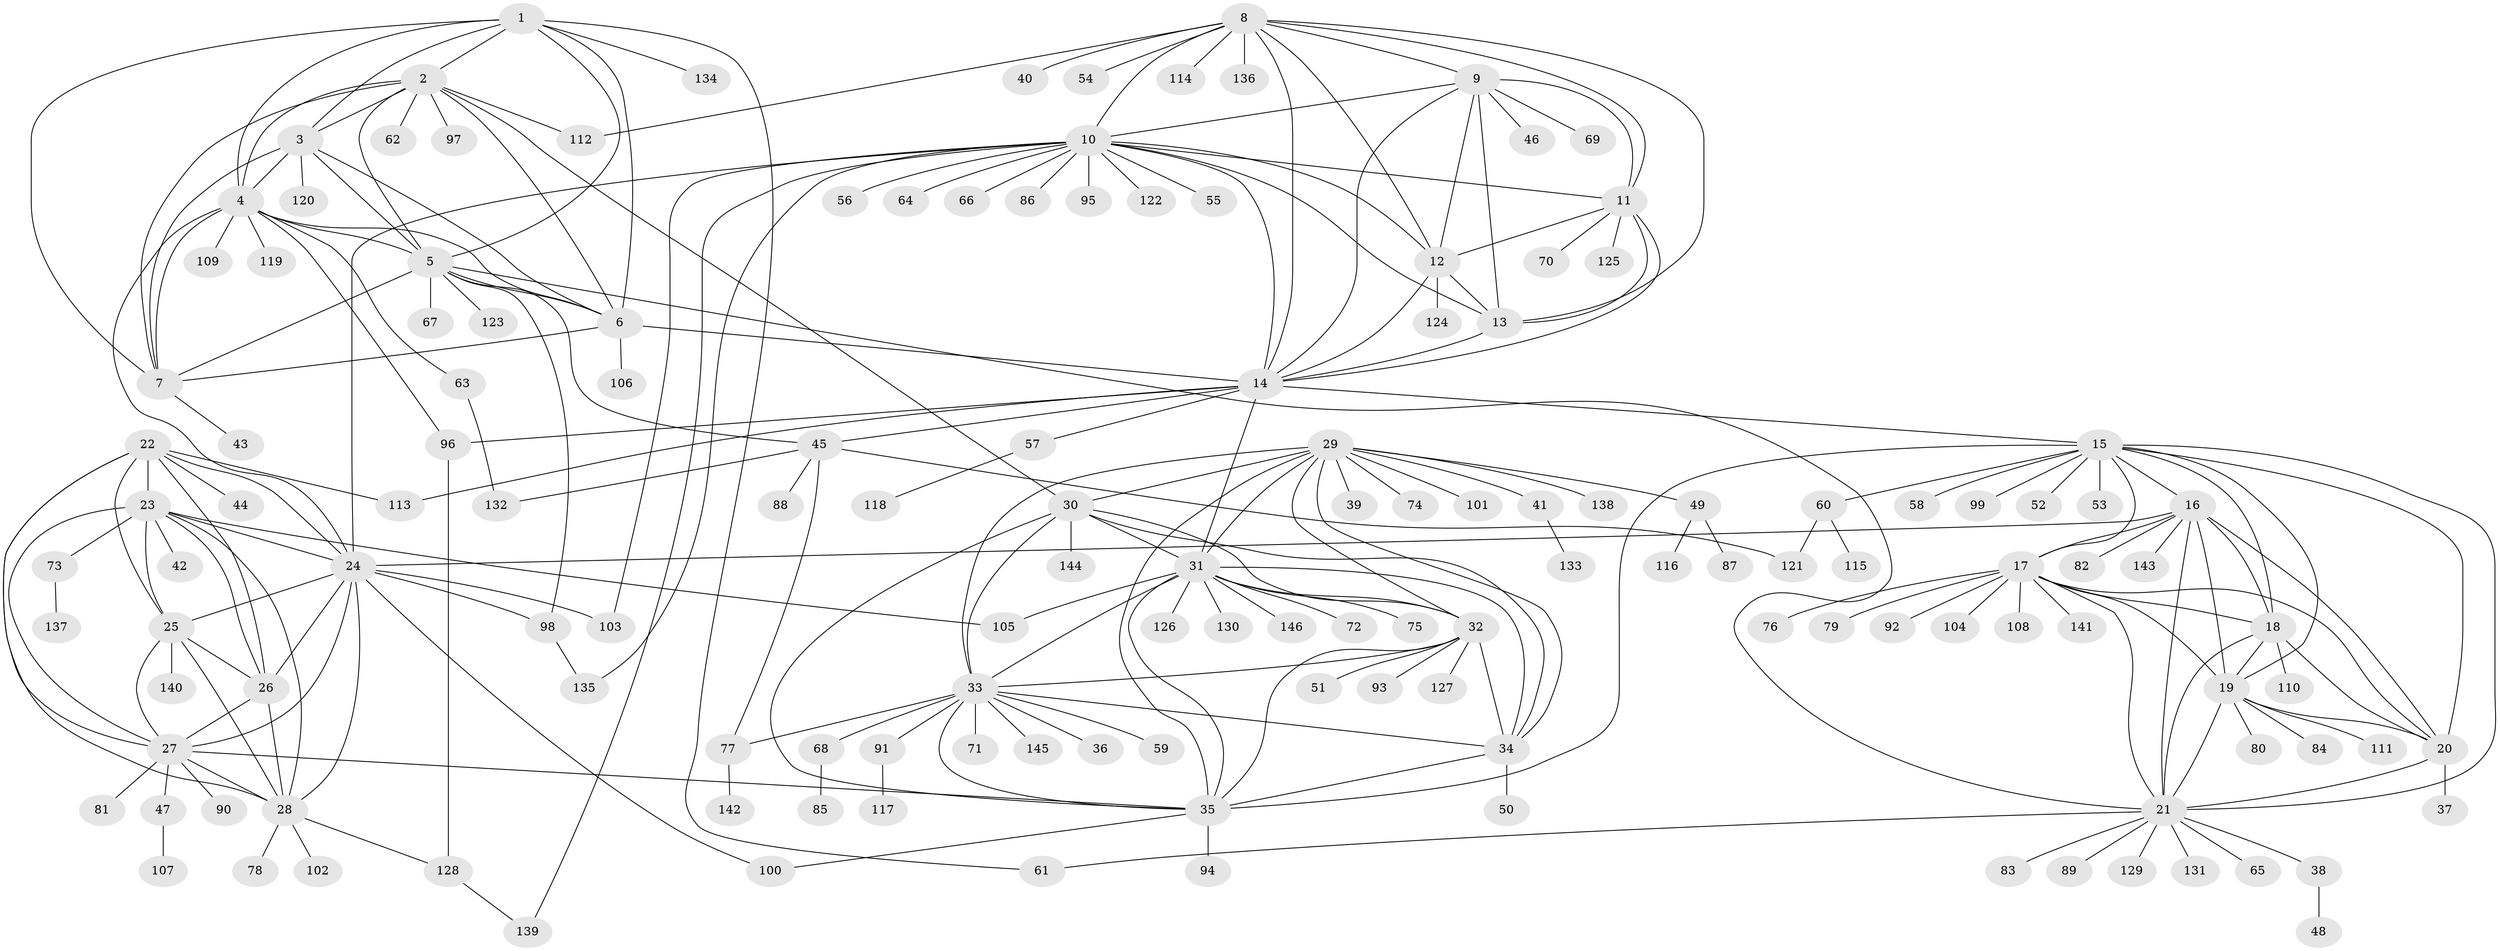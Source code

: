 // coarse degree distribution, {1: 0.717391304347826, 7: 0.043478260869565216, 2: 0.043478260869565216, 4: 0.06521739130434782, 11: 0.043478260869565216, 5: 0.021739130434782608, 3: 0.021739130434782608, 10: 0.021739130434782608, 15: 0.021739130434782608}
// Generated by graph-tools (version 1.1) at 2025/37/03/04/25 23:37:49]
// undirected, 146 vertices, 241 edges
graph export_dot {
  node [color=gray90,style=filled];
  1;
  2;
  3;
  4;
  5;
  6;
  7;
  8;
  9;
  10;
  11;
  12;
  13;
  14;
  15;
  16;
  17;
  18;
  19;
  20;
  21;
  22;
  23;
  24;
  25;
  26;
  27;
  28;
  29;
  30;
  31;
  32;
  33;
  34;
  35;
  36;
  37;
  38;
  39;
  40;
  41;
  42;
  43;
  44;
  45;
  46;
  47;
  48;
  49;
  50;
  51;
  52;
  53;
  54;
  55;
  56;
  57;
  58;
  59;
  60;
  61;
  62;
  63;
  64;
  65;
  66;
  67;
  68;
  69;
  70;
  71;
  72;
  73;
  74;
  75;
  76;
  77;
  78;
  79;
  80;
  81;
  82;
  83;
  84;
  85;
  86;
  87;
  88;
  89;
  90;
  91;
  92;
  93;
  94;
  95;
  96;
  97;
  98;
  99;
  100;
  101;
  102;
  103;
  104;
  105;
  106;
  107;
  108;
  109;
  110;
  111;
  112;
  113;
  114;
  115;
  116;
  117;
  118;
  119;
  120;
  121;
  122;
  123;
  124;
  125;
  126;
  127;
  128;
  129;
  130;
  131;
  132;
  133;
  134;
  135;
  136;
  137;
  138;
  139;
  140;
  141;
  142;
  143;
  144;
  145;
  146;
  1 -- 2;
  1 -- 3;
  1 -- 4;
  1 -- 5;
  1 -- 6;
  1 -- 7;
  1 -- 61;
  1 -- 134;
  2 -- 3;
  2 -- 4;
  2 -- 5;
  2 -- 6;
  2 -- 7;
  2 -- 30;
  2 -- 62;
  2 -- 97;
  2 -- 112;
  3 -- 4;
  3 -- 5;
  3 -- 6;
  3 -- 7;
  3 -- 120;
  4 -- 5;
  4 -- 6;
  4 -- 7;
  4 -- 24;
  4 -- 63;
  4 -- 96;
  4 -- 109;
  4 -- 119;
  5 -- 6;
  5 -- 7;
  5 -- 21;
  5 -- 45;
  5 -- 67;
  5 -- 98;
  5 -- 123;
  6 -- 7;
  6 -- 14;
  6 -- 106;
  7 -- 43;
  8 -- 9;
  8 -- 10;
  8 -- 11;
  8 -- 12;
  8 -- 13;
  8 -- 14;
  8 -- 40;
  8 -- 54;
  8 -- 112;
  8 -- 114;
  8 -- 136;
  9 -- 10;
  9 -- 11;
  9 -- 12;
  9 -- 13;
  9 -- 14;
  9 -- 46;
  9 -- 69;
  10 -- 11;
  10 -- 12;
  10 -- 13;
  10 -- 14;
  10 -- 24;
  10 -- 55;
  10 -- 56;
  10 -- 64;
  10 -- 66;
  10 -- 86;
  10 -- 95;
  10 -- 103;
  10 -- 122;
  10 -- 135;
  10 -- 139;
  11 -- 12;
  11 -- 13;
  11 -- 14;
  11 -- 70;
  11 -- 125;
  12 -- 13;
  12 -- 14;
  12 -- 124;
  13 -- 14;
  14 -- 15;
  14 -- 31;
  14 -- 45;
  14 -- 57;
  14 -- 96;
  14 -- 113;
  15 -- 16;
  15 -- 17;
  15 -- 18;
  15 -- 19;
  15 -- 20;
  15 -- 21;
  15 -- 35;
  15 -- 52;
  15 -- 53;
  15 -- 58;
  15 -- 60;
  15 -- 99;
  16 -- 17;
  16 -- 18;
  16 -- 19;
  16 -- 20;
  16 -- 21;
  16 -- 24;
  16 -- 82;
  16 -- 143;
  17 -- 18;
  17 -- 19;
  17 -- 20;
  17 -- 21;
  17 -- 76;
  17 -- 79;
  17 -- 92;
  17 -- 104;
  17 -- 108;
  17 -- 141;
  18 -- 19;
  18 -- 20;
  18 -- 21;
  18 -- 110;
  19 -- 20;
  19 -- 21;
  19 -- 80;
  19 -- 84;
  19 -- 111;
  20 -- 21;
  20 -- 37;
  21 -- 38;
  21 -- 61;
  21 -- 65;
  21 -- 83;
  21 -- 89;
  21 -- 129;
  21 -- 131;
  22 -- 23;
  22 -- 24;
  22 -- 25;
  22 -- 26;
  22 -- 27;
  22 -- 28;
  22 -- 44;
  22 -- 113;
  23 -- 24;
  23 -- 25;
  23 -- 26;
  23 -- 27;
  23 -- 28;
  23 -- 42;
  23 -- 73;
  23 -- 105;
  24 -- 25;
  24 -- 26;
  24 -- 27;
  24 -- 28;
  24 -- 98;
  24 -- 100;
  24 -- 103;
  25 -- 26;
  25 -- 27;
  25 -- 28;
  25 -- 140;
  26 -- 27;
  26 -- 28;
  27 -- 28;
  27 -- 35;
  27 -- 47;
  27 -- 81;
  27 -- 90;
  28 -- 78;
  28 -- 102;
  28 -- 128;
  29 -- 30;
  29 -- 31;
  29 -- 32;
  29 -- 33;
  29 -- 34;
  29 -- 35;
  29 -- 39;
  29 -- 41;
  29 -- 49;
  29 -- 74;
  29 -- 101;
  29 -- 138;
  30 -- 31;
  30 -- 32;
  30 -- 33;
  30 -- 34;
  30 -- 35;
  30 -- 144;
  31 -- 32;
  31 -- 33;
  31 -- 34;
  31 -- 35;
  31 -- 72;
  31 -- 75;
  31 -- 105;
  31 -- 126;
  31 -- 130;
  31 -- 146;
  32 -- 33;
  32 -- 34;
  32 -- 35;
  32 -- 51;
  32 -- 93;
  32 -- 127;
  33 -- 34;
  33 -- 35;
  33 -- 36;
  33 -- 59;
  33 -- 68;
  33 -- 71;
  33 -- 77;
  33 -- 91;
  33 -- 145;
  34 -- 35;
  34 -- 50;
  35 -- 94;
  35 -- 100;
  38 -- 48;
  41 -- 133;
  45 -- 77;
  45 -- 88;
  45 -- 121;
  45 -- 132;
  47 -- 107;
  49 -- 87;
  49 -- 116;
  57 -- 118;
  60 -- 115;
  60 -- 121;
  63 -- 132;
  68 -- 85;
  73 -- 137;
  77 -- 142;
  91 -- 117;
  96 -- 128;
  98 -- 135;
  128 -- 139;
}
